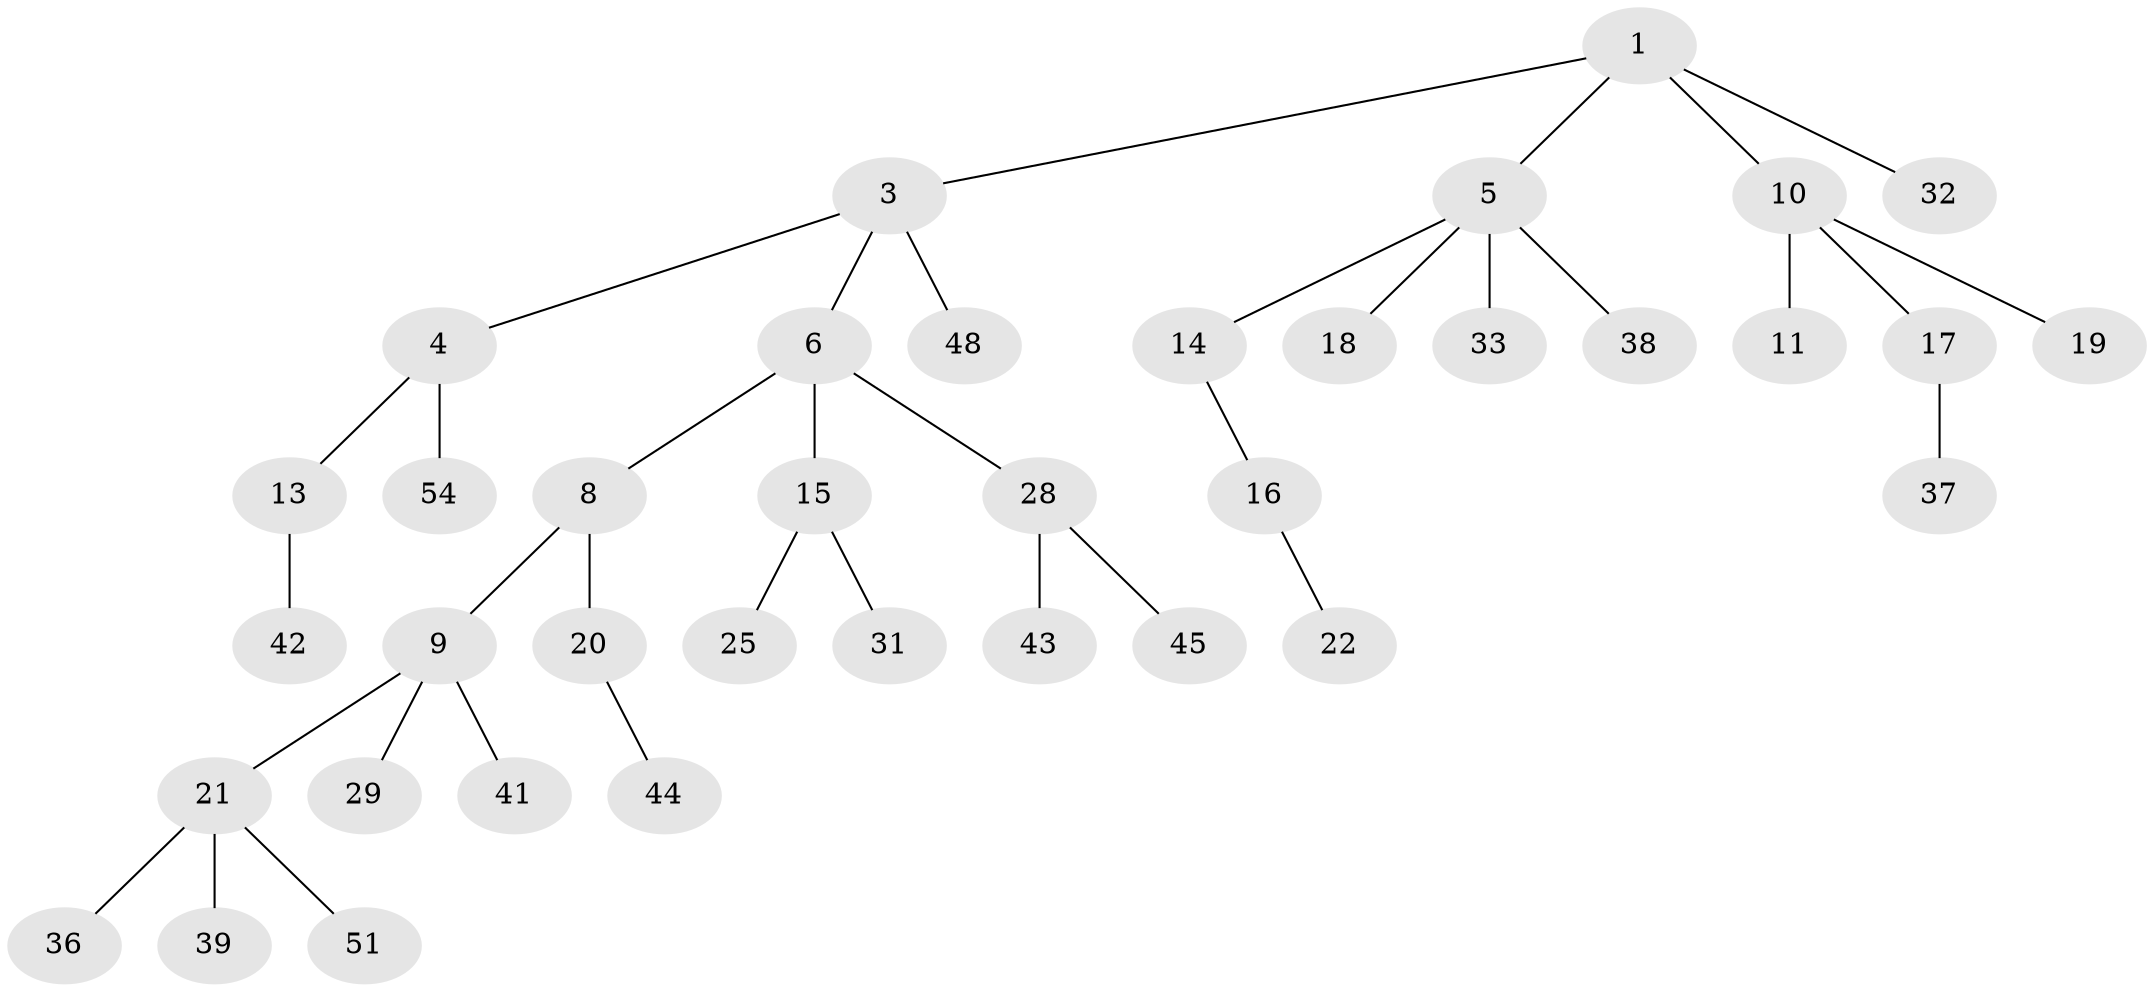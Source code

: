 // Generated by graph-tools (version 1.1) at 2025/52/02/27/25 19:52:09]
// undirected, 37 vertices, 36 edges
graph export_dot {
graph [start="1"]
  node [color=gray90,style=filled];
  1 [super="+2"];
  3;
  4 [super="+27"];
  5 [super="+12"];
  6 [super="+7"];
  8;
  9 [super="+40"];
  10 [super="+24"];
  11;
  13;
  14 [super="+26"];
  15 [super="+46"];
  16;
  17 [super="+47"];
  18 [super="+50"];
  19 [super="+55"];
  20 [super="+58"];
  21 [super="+23"];
  22;
  25 [super="+30"];
  28 [super="+34"];
  29;
  31 [super="+35"];
  32;
  33 [super="+52"];
  36;
  37;
  38;
  39;
  41;
  42 [super="+49"];
  43 [super="+59"];
  44;
  45 [super="+57"];
  48 [super="+53"];
  51 [super="+56"];
  54;
  1 -- 3;
  1 -- 5;
  1 -- 10;
  1 -- 32;
  3 -- 4;
  3 -- 6;
  3 -- 48;
  4 -- 13;
  4 -- 54;
  5 -- 14;
  5 -- 18;
  5 -- 33;
  5 -- 38;
  6 -- 8;
  6 -- 28;
  6 -- 15;
  8 -- 9;
  8 -- 20;
  9 -- 21;
  9 -- 29;
  9 -- 41;
  10 -- 11;
  10 -- 17;
  10 -- 19;
  13 -- 42;
  14 -- 16;
  15 -- 25;
  15 -- 31;
  16 -- 22;
  17 -- 37;
  20 -- 44;
  21 -- 36;
  21 -- 39;
  21 -- 51;
  28 -- 43;
  28 -- 45;
}
